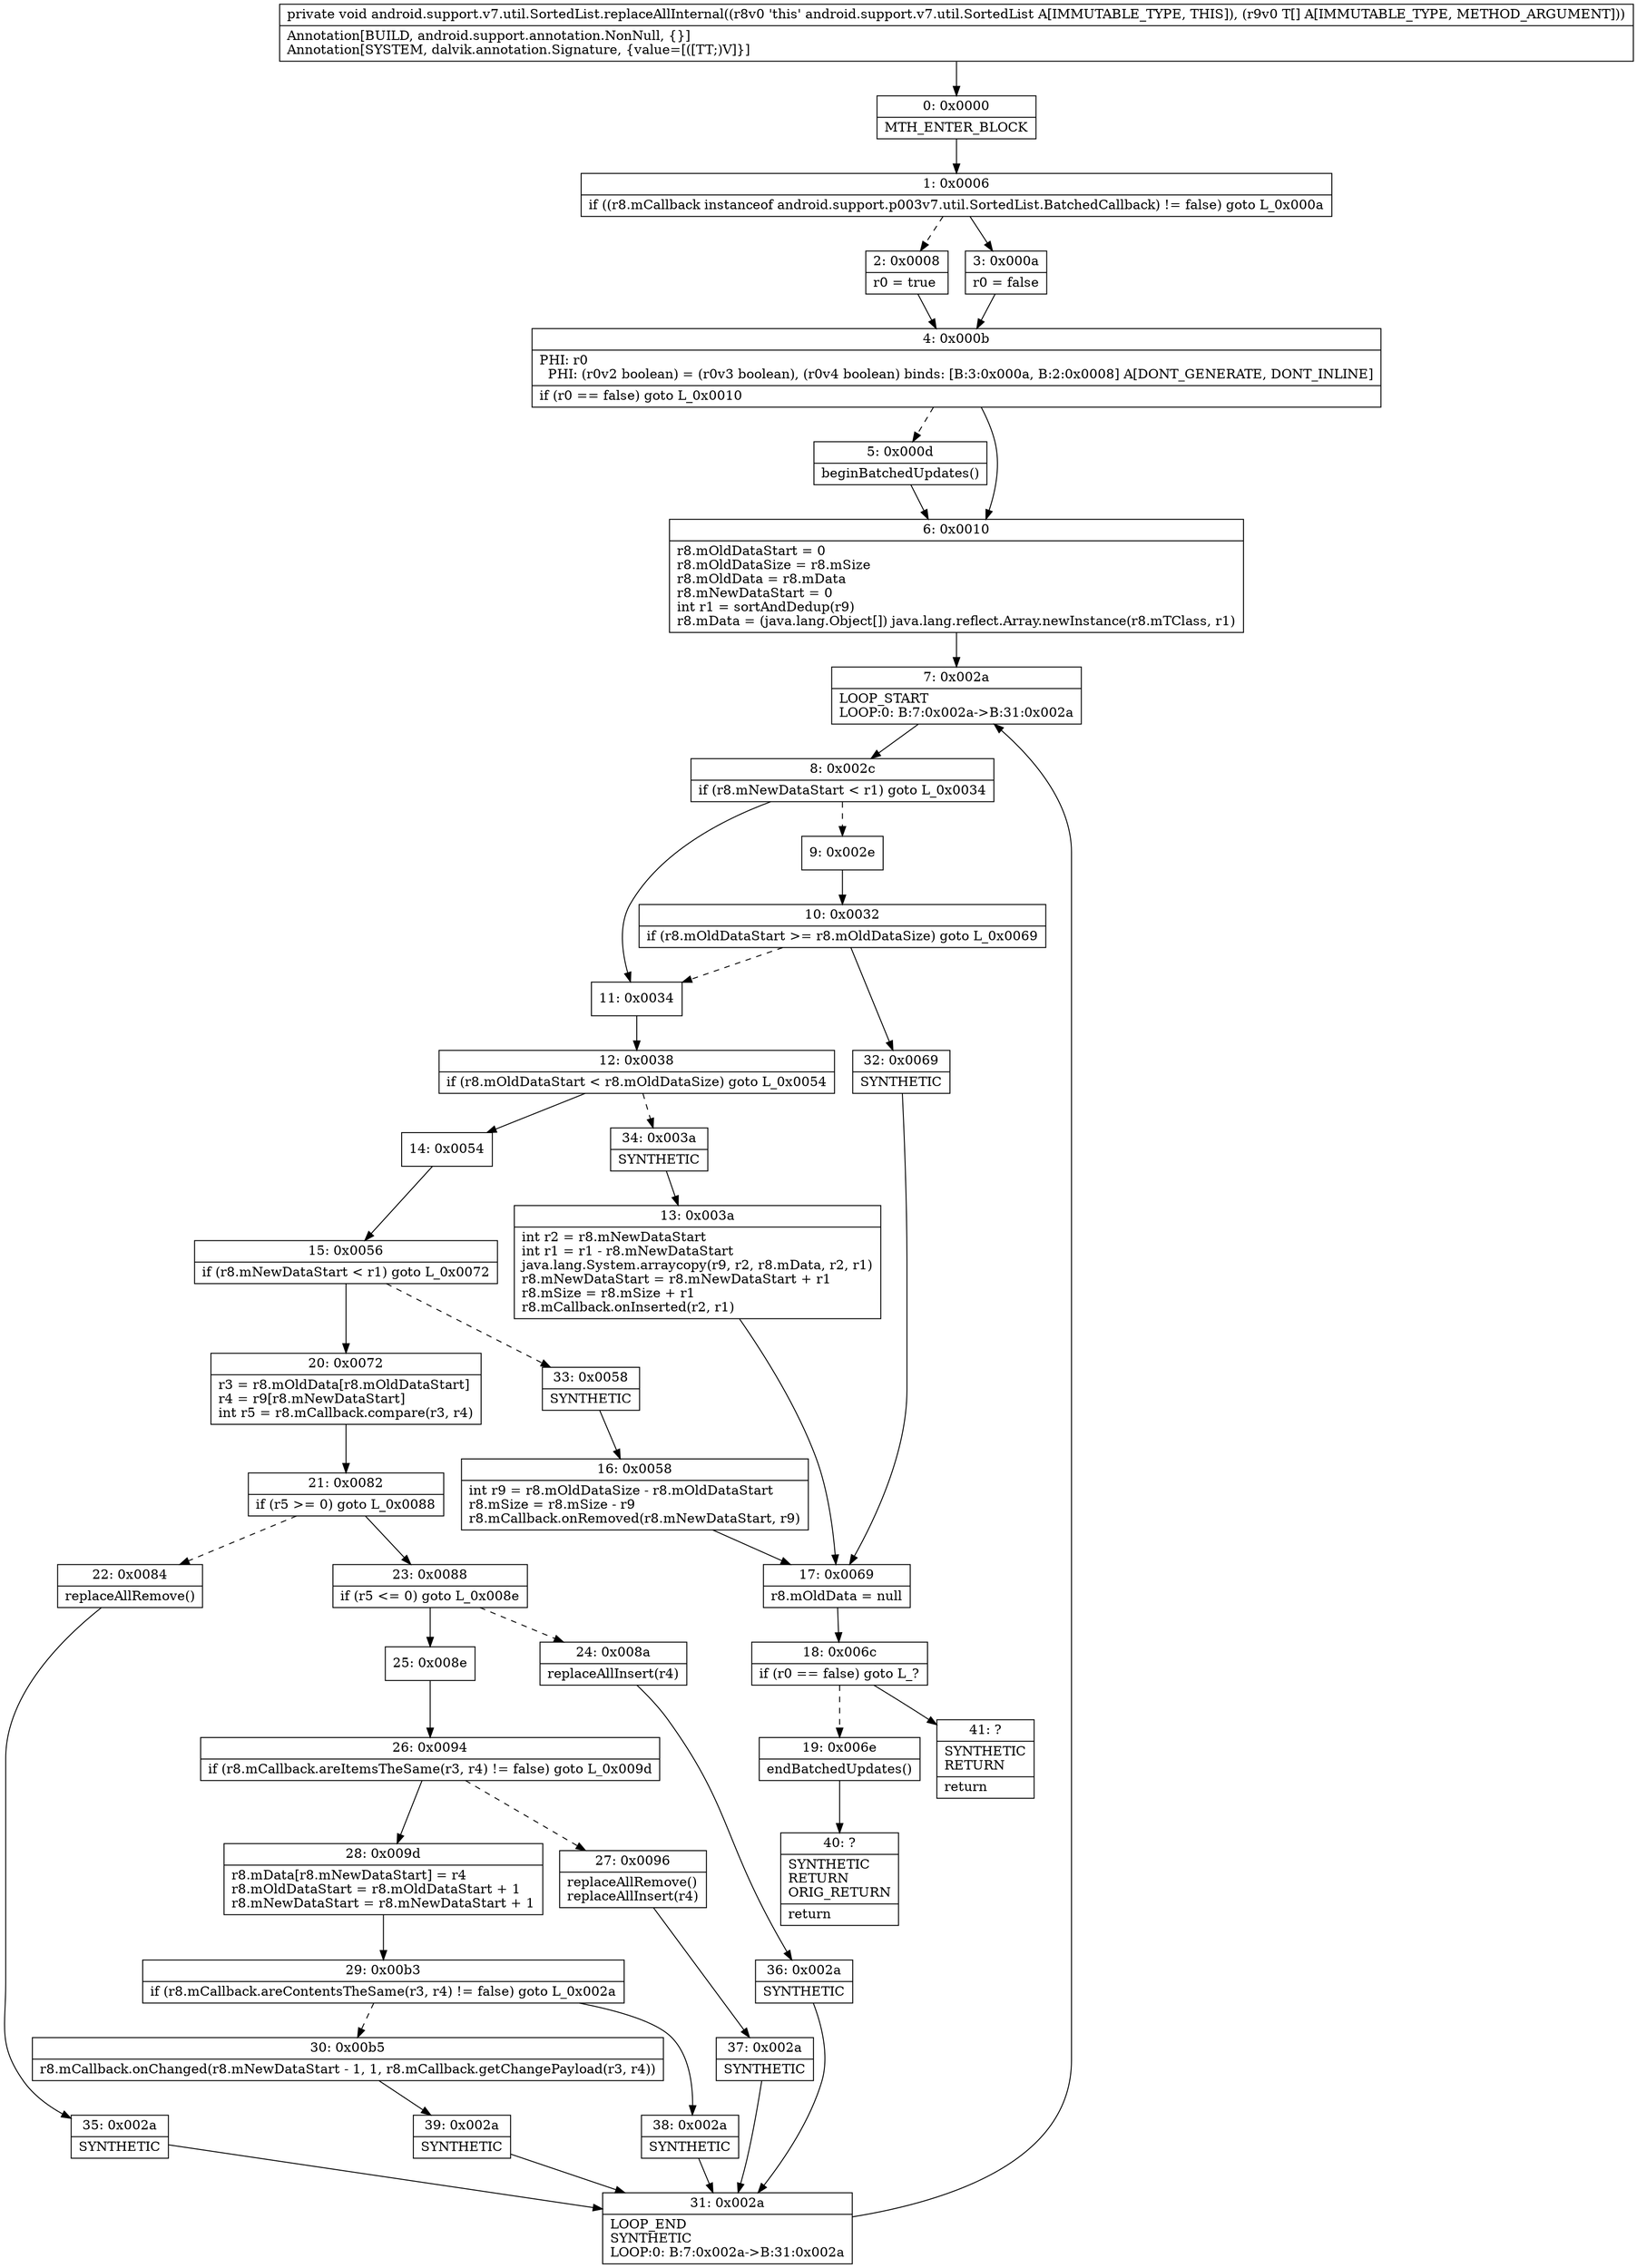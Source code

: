digraph "CFG forandroid.support.v7.util.SortedList.replaceAllInternal([Ljava\/lang\/Object;)V" {
Node_0 [shape=record,label="{0\:\ 0x0000|MTH_ENTER_BLOCK\l}"];
Node_1 [shape=record,label="{1\:\ 0x0006|if ((r8.mCallback instanceof android.support.p003v7.util.SortedList.BatchedCallback) != false) goto L_0x000a\l}"];
Node_2 [shape=record,label="{2\:\ 0x0008|r0 = true\l}"];
Node_3 [shape=record,label="{3\:\ 0x000a|r0 = false\l}"];
Node_4 [shape=record,label="{4\:\ 0x000b|PHI: r0 \l  PHI: (r0v2 boolean) = (r0v3 boolean), (r0v4 boolean) binds: [B:3:0x000a, B:2:0x0008] A[DONT_GENERATE, DONT_INLINE]\l|if (r0 == false) goto L_0x0010\l}"];
Node_5 [shape=record,label="{5\:\ 0x000d|beginBatchedUpdates()\l}"];
Node_6 [shape=record,label="{6\:\ 0x0010|r8.mOldDataStart = 0\lr8.mOldDataSize = r8.mSize\lr8.mOldData = r8.mData\lr8.mNewDataStart = 0\lint r1 = sortAndDedup(r9)\lr8.mData = (java.lang.Object[]) java.lang.reflect.Array.newInstance(r8.mTClass, r1)\l}"];
Node_7 [shape=record,label="{7\:\ 0x002a|LOOP_START\lLOOP:0: B:7:0x002a\-\>B:31:0x002a\l}"];
Node_8 [shape=record,label="{8\:\ 0x002c|if (r8.mNewDataStart \< r1) goto L_0x0034\l}"];
Node_9 [shape=record,label="{9\:\ 0x002e}"];
Node_10 [shape=record,label="{10\:\ 0x0032|if (r8.mOldDataStart \>= r8.mOldDataSize) goto L_0x0069\l}"];
Node_11 [shape=record,label="{11\:\ 0x0034}"];
Node_12 [shape=record,label="{12\:\ 0x0038|if (r8.mOldDataStart \< r8.mOldDataSize) goto L_0x0054\l}"];
Node_13 [shape=record,label="{13\:\ 0x003a|int r2 = r8.mNewDataStart\lint r1 = r1 \- r8.mNewDataStart\ljava.lang.System.arraycopy(r9, r2, r8.mData, r2, r1)\lr8.mNewDataStart = r8.mNewDataStart + r1\lr8.mSize = r8.mSize + r1\lr8.mCallback.onInserted(r2, r1)\l}"];
Node_14 [shape=record,label="{14\:\ 0x0054}"];
Node_15 [shape=record,label="{15\:\ 0x0056|if (r8.mNewDataStart \< r1) goto L_0x0072\l}"];
Node_16 [shape=record,label="{16\:\ 0x0058|int r9 = r8.mOldDataSize \- r8.mOldDataStart\lr8.mSize = r8.mSize \- r9\lr8.mCallback.onRemoved(r8.mNewDataStart, r9)\l}"];
Node_17 [shape=record,label="{17\:\ 0x0069|r8.mOldData = null\l}"];
Node_18 [shape=record,label="{18\:\ 0x006c|if (r0 == false) goto L_?\l}"];
Node_19 [shape=record,label="{19\:\ 0x006e|endBatchedUpdates()\l}"];
Node_20 [shape=record,label="{20\:\ 0x0072|r3 = r8.mOldData[r8.mOldDataStart]\lr4 = r9[r8.mNewDataStart]\lint r5 = r8.mCallback.compare(r3, r4)\l}"];
Node_21 [shape=record,label="{21\:\ 0x0082|if (r5 \>= 0) goto L_0x0088\l}"];
Node_22 [shape=record,label="{22\:\ 0x0084|replaceAllRemove()\l}"];
Node_23 [shape=record,label="{23\:\ 0x0088|if (r5 \<= 0) goto L_0x008e\l}"];
Node_24 [shape=record,label="{24\:\ 0x008a|replaceAllInsert(r4)\l}"];
Node_25 [shape=record,label="{25\:\ 0x008e}"];
Node_26 [shape=record,label="{26\:\ 0x0094|if (r8.mCallback.areItemsTheSame(r3, r4) != false) goto L_0x009d\l}"];
Node_27 [shape=record,label="{27\:\ 0x0096|replaceAllRemove()\lreplaceAllInsert(r4)\l}"];
Node_28 [shape=record,label="{28\:\ 0x009d|r8.mData[r8.mNewDataStart] = r4\lr8.mOldDataStart = r8.mOldDataStart + 1\lr8.mNewDataStart = r8.mNewDataStart + 1\l}"];
Node_29 [shape=record,label="{29\:\ 0x00b3|if (r8.mCallback.areContentsTheSame(r3, r4) != false) goto L_0x002a\l}"];
Node_30 [shape=record,label="{30\:\ 0x00b5|r8.mCallback.onChanged(r8.mNewDataStart \- 1, 1, r8.mCallback.getChangePayload(r3, r4))\l}"];
Node_31 [shape=record,label="{31\:\ 0x002a|LOOP_END\lSYNTHETIC\lLOOP:0: B:7:0x002a\-\>B:31:0x002a\l}"];
Node_32 [shape=record,label="{32\:\ 0x0069|SYNTHETIC\l}"];
Node_33 [shape=record,label="{33\:\ 0x0058|SYNTHETIC\l}"];
Node_34 [shape=record,label="{34\:\ 0x003a|SYNTHETIC\l}"];
Node_35 [shape=record,label="{35\:\ 0x002a|SYNTHETIC\l}"];
Node_36 [shape=record,label="{36\:\ 0x002a|SYNTHETIC\l}"];
Node_37 [shape=record,label="{37\:\ 0x002a|SYNTHETIC\l}"];
Node_38 [shape=record,label="{38\:\ 0x002a|SYNTHETIC\l}"];
Node_39 [shape=record,label="{39\:\ 0x002a|SYNTHETIC\l}"];
Node_40 [shape=record,label="{40\:\ ?|SYNTHETIC\lRETURN\lORIG_RETURN\l|return\l}"];
Node_41 [shape=record,label="{41\:\ ?|SYNTHETIC\lRETURN\l|return\l}"];
MethodNode[shape=record,label="{private void android.support.v7.util.SortedList.replaceAllInternal((r8v0 'this' android.support.v7.util.SortedList A[IMMUTABLE_TYPE, THIS]), (r9v0 T[] A[IMMUTABLE_TYPE, METHOD_ARGUMENT]))  | Annotation[BUILD, android.support.annotation.NonNull, \{\}]\lAnnotation[SYSTEM, dalvik.annotation.Signature, \{value=[([TT;)V]\}]\l}"];
MethodNode -> Node_0;
Node_0 -> Node_1;
Node_1 -> Node_2[style=dashed];
Node_1 -> Node_3;
Node_2 -> Node_4;
Node_3 -> Node_4;
Node_4 -> Node_5[style=dashed];
Node_4 -> Node_6;
Node_5 -> Node_6;
Node_6 -> Node_7;
Node_7 -> Node_8;
Node_8 -> Node_9[style=dashed];
Node_8 -> Node_11;
Node_9 -> Node_10;
Node_10 -> Node_11[style=dashed];
Node_10 -> Node_32;
Node_11 -> Node_12;
Node_12 -> Node_14;
Node_12 -> Node_34[style=dashed];
Node_13 -> Node_17;
Node_14 -> Node_15;
Node_15 -> Node_20;
Node_15 -> Node_33[style=dashed];
Node_16 -> Node_17;
Node_17 -> Node_18;
Node_18 -> Node_19[style=dashed];
Node_18 -> Node_41;
Node_19 -> Node_40;
Node_20 -> Node_21;
Node_21 -> Node_22[style=dashed];
Node_21 -> Node_23;
Node_22 -> Node_35;
Node_23 -> Node_24[style=dashed];
Node_23 -> Node_25;
Node_24 -> Node_36;
Node_25 -> Node_26;
Node_26 -> Node_27[style=dashed];
Node_26 -> Node_28;
Node_27 -> Node_37;
Node_28 -> Node_29;
Node_29 -> Node_30[style=dashed];
Node_29 -> Node_38;
Node_30 -> Node_39;
Node_31 -> Node_7;
Node_32 -> Node_17;
Node_33 -> Node_16;
Node_34 -> Node_13;
Node_35 -> Node_31;
Node_36 -> Node_31;
Node_37 -> Node_31;
Node_38 -> Node_31;
Node_39 -> Node_31;
}


